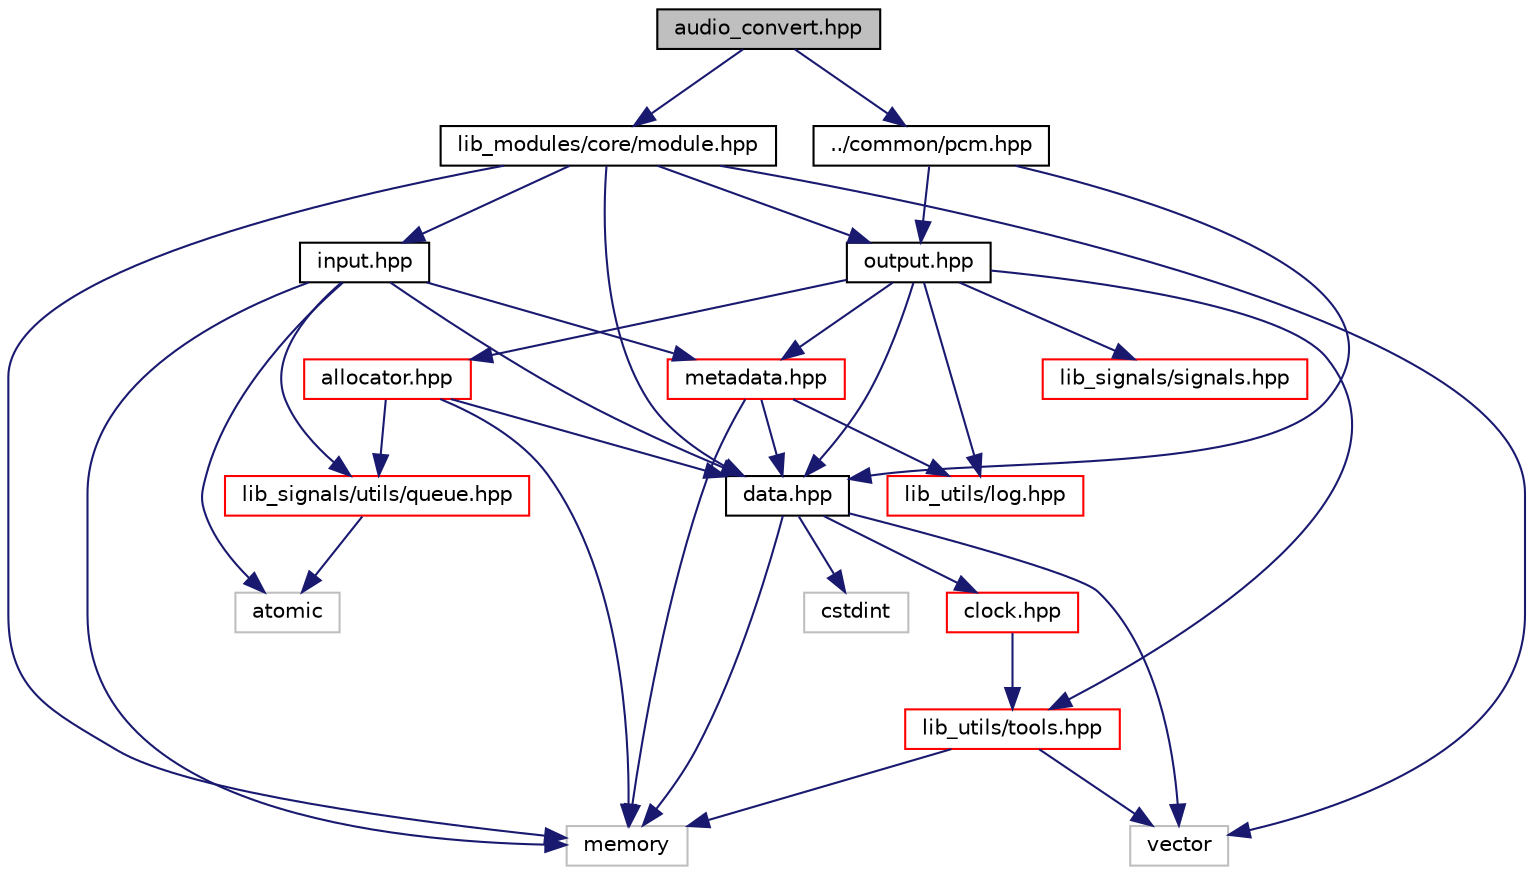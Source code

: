 digraph "audio_convert.hpp"
{
 // INTERACTIVE_SVG=YES
  edge [fontname="Helvetica",fontsize="10",labelfontname="Helvetica",labelfontsize="10"];
  node [fontname="Helvetica",fontsize="10",shape=record];
  Node1 [label="audio_convert.hpp",height=0.2,width=0.4,color="black", fillcolor="grey75", style="filled", fontcolor="black"];
  Node1 -> Node2 [color="midnightblue",fontsize="10",style="solid",fontname="Helvetica"];
  Node2 [label="lib_modules/core/module.hpp",height=0.2,width=0.4,color="black", fillcolor="white", style="filled",URL="$module_8hpp.html"];
  Node2 -> Node3 [color="midnightblue",fontsize="10",style="solid",fontname="Helvetica"];
  Node3 [label="data.hpp",height=0.2,width=0.4,color="black", fillcolor="white", style="filled",URL="$data_8hpp.html"];
  Node3 -> Node4 [color="midnightblue",fontsize="10",style="solid",fontname="Helvetica"];
  Node4 [label="clock.hpp",height=0.2,width=0.4,color="red", fillcolor="white", style="filled",URL="$clock_8hpp.html"];
  Node4 -> Node5 [color="midnightblue",fontsize="10",style="solid",fontname="Helvetica"];
  Node5 [label="lib_utils/tools.hpp",height=0.2,width=0.4,color="red", fillcolor="white", style="filled",URL="$tools_8hpp.html"];
  Node5 -> Node6 [color="midnightblue",fontsize="10",style="solid",fontname="Helvetica"];
  Node6 [label="memory",height=0.2,width=0.4,color="grey75", fillcolor="white", style="filled"];
  Node5 -> Node7 [color="midnightblue",fontsize="10",style="solid",fontname="Helvetica"];
  Node7 [label="vector",height=0.2,width=0.4,color="grey75", fillcolor="white", style="filled"];
  Node3 -> Node8 [color="midnightblue",fontsize="10",style="solid",fontname="Helvetica"];
  Node8 [label="cstdint",height=0.2,width=0.4,color="grey75", fillcolor="white", style="filled"];
  Node3 -> Node6 [color="midnightblue",fontsize="10",style="solid",fontname="Helvetica"];
  Node3 -> Node7 [color="midnightblue",fontsize="10",style="solid",fontname="Helvetica"];
  Node2 -> Node9 [color="midnightblue",fontsize="10",style="solid",fontname="Helvetica"];
  Node9 [label="input.hpp",height=0.2,width=0.4,color="black", fillcolor="white", style="filled",URL="$input_8hpp.html"];
  Node9 -> Node3 [color="midnightblue",fontsize="10",style="solid",fontname="Helvetica"];
  Node9 -> Node10 [color="midnightblue",fontsize="10",style="solid",fontname="Helvetica"];
  Node10 [label="metadata.hpp",height=0.2,width=0.4,color="red", fillcolor="white", style="filled",URL="$metadata_8hpp.html"];
  Node10 -> Node3 [color="midnightblue",fontsize="10",style="solid",fontname="Helvetica"];
  Node10 -> Node11 [color="midnightblue",fontsize="10",style="solid",fontname="Helvetica"];
  Node11 [label="lib_utils/log.hpp",height=0.2,width=0.4,color="red", fillcolor="white", style="filled",URL="$log_8hpp.html"];
  Node10 -> Node6 [color="midnightblue",fontsize="10",style="solid",fontname="Helvetica"];
  Node9 -> Node12 [color="midnightblue",fontsize="10",style="solid",fontname="Helvetica"];
  Node12 [label="lib_signals/utils/queue.hpp",height=0.2,width=0.4,color="red", fillcolor="white", style="filled",URL="$queue_8hpp.html"];
  Node12 -> Node13 [color="midnightblue",fontsize="10",style="solid",fontname="Helvetica"];
  Node13 [label="atomic",height=0.2,width=0.4,color="grey75", fillcolor="white", style="filled"];
  Node9 -> Node13 [color="midnightblue",fontsize="10",style="solid",fontname="Helvetica"];
  Node9 -> Node6 [color="midnightblue",fontsize="10",style="solid",fontname="Helvetica"];
  Node2 -> Node14 [color="midnightblue",fontsize="10",style="solid",fontname="Helvetica"];
  Node14 [label="output.hpp",height=0.2,width=0.4,color="black", fillcolor="white", style="filled",URL="$output_8hpp.html"];
  Node14 -> Node15 [color="midnightblue",fontsize="10",style="solid",fontname="Helvetica"];
  Node15 [label="allocator.hpp",height=0.2,width=0.4,color="red", fillcolor="white", style="filled",URL="$allocator_8hpp.html"];
  Node15 -> Node3 [color="midnightblue",fontsize="10",style="solid",fontname="Helvetica"];
  Node15 -> Node12 [color="midnightblue",fontsize="10",style="solid",fontname="Helvetica"];
  Node15 -> Node6 [color="midnightblue",fontsize="10",style="solid",fontname="Helvetica"];
  Node14 -> Node3 [color="midnightblue",fontsize="10",style="solid",fontname="Helvetica"];
  Node14 -> Node10 [color="midnightblue",fontsize="10",style="solid",fontname="Helvetica"];
  Node14 -> Node11 [color="midnightblue",fontsize="10",style="solid",fontname="Helvetica"];
  Node14 -> Node5 [color="midnightblue",fontsize="10",style="solid",fontname="Helvetica"];
  Node14 -> Node16 [color="midnightblue",fontsize="10",style="solid",fontname="Helvetica"];
  Node16 [label="lib_signals/signals.hpp",height=0.2,width=0.4,color="red", fillcolor="white", style="filled",URL="$signals_8hpp.html"];
  Node2 -> Node6 [color="midnightblue",fontsize="10",style="solid",fontname="Helvetica"];
  Node2 -> Node7 [color="midnightblue",fontsize="10",style="solid",fontname="Helvetica"];
  Node1 -> Node17 [color="midnightblue",fontsize="10",style="solid",fontname="Helvetica"];
  Node17 [label="../common/pcm.hpp",height=0.2,width=0.4,color="black", fillcolor="white", style="filled",URL="$pcm_8hpp.html"];
  Node17 -> Node3 [color="midnightblue",fontsize="10",style="solid",fontname="Helvetica"];
  Node17 -> Node14 [color="midnightblue",fontsize="10",style="solid",fontname="Helvetica"];
}
